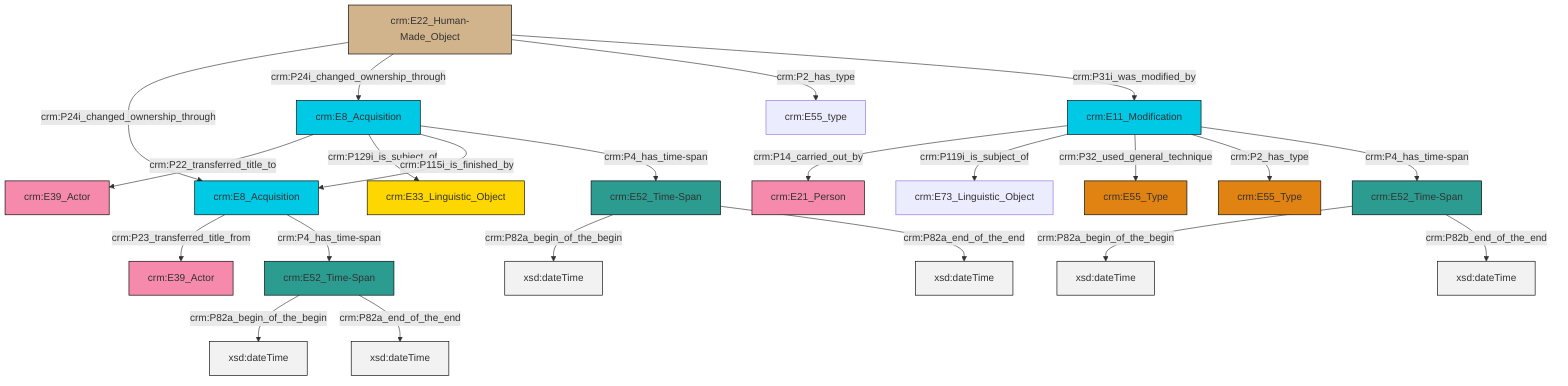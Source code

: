graph TD
classDef Literal fill:#f2f2f2,stroke:#000000;
classDef CRM_Entity fill:#FFFFFF,stroke:#000000;
classDef Temporal_Entity fill:#00C9E6, stroke:#000000;
classDef Type fill:#E18312, stroke:#000000;
classDef Time-Span fill:#2C9C91, stroke:#000000;
classDef Appellation fill:#FFEB7F, stroke:#000000;
classDef Place fill:#008836, stroke:#000000;
classDef Persistent_Item fill:#B266B2, stroke:#000000;
classDef Conceptual_Object fill:#FFD700, stroke:#000000;
classDef Physical_Thing fill:#D2B48C, stroke:#000000;
classDef Actor fill:#f58aad, stroke:#000000;
classDef PC_Classes fill:#4ce600, stroke:#000000;
classDef Multi fill:#cccccc,stroke:#000000;

0["crm:E22_Human-Made_Object"]:::Physical_Thing -->|crm:P24i_changed_ownership_through| 1["crm:E8_Acquisition"]:::Temporal_Entity
0["crm:E22_Human-Made_Object"]:::Physical_Thing -->|crm:P24i_changed_ownership_through| 4["crm:E8_Acquisition"]:::Temporal_Entity
5["crm:E52_Time-Span"]:::Time-Span -->|crm:P82a_begin_of_the_begin| 6[xsd:dateTime]:::Literal
10["crm:E11_Modification"]:::Temporal_Entity -->|crm:P14_carried_out_by| 11["crm:E21_Person"]:::Actor
1["crm:E8_Acquisition"]:::Temporal_Entity -->|crm:P23_transferred_title_from| 14["crm:E39_Actor"]:::Actor
4["crm:E8_Acquisition"]:::Temporal_Entity -->|crm:P22_transferred_title_to| 16["crm:E39_Actor"]:::Actor
4["crm:E8_Acquisition"]:::Temporal_Entity -->|crm:P129i_is_subject_of| 2["crm:E33_Linguistic_Object"]:::Conceptual_Object
1["crm:E8_Acquisition"]:::Temporal_Entity -->|crm:P4_has_time-span| 20["crm:E52_Time-Span"]:::Time-Span
10["crm:E11_Modification"]:::Temporal_Entity -->|crm:P119i_is_subject_of| 8["crm:E73_Linguistic_Object"]:::Default
10["crm:E11_Modification"]:::Temporal_Entity -->|crm:P32_used_general_technique| 18["crm:E55_Type"]:::Type
5["crm:E52_Time-Span"]:::Time-Span -->|crm:P82a_end_of_the_end| 22[xsd:dateTime]:::Literal
26["crm:E52_Time-Span"]:::Time-Span -->|crm:P82a_begin_of_the_begin| 27[xsd:dateTime]:::Literal
4["crm:E8_Acquisition"]:::Temporal_Entity -->|crm:P115i_is_finished_by| 1["crm:E8_Acquisition"]:::Temporal_Entity
20["crm:E52_Time-Span"]:::Time-Span -->|crm:P82a_begin_of_the_begin| 29[xsd:dateTime]:::Literal
0["crm:E22_Human-Made_Object"]:::Physical_Thing -->|crm:P2_has_type| 24["crm:E55_type"]:::Default
26["crm:E52_Time-Span"]:::Time-Span -->|crm:P82b_end_of_the_end| 33[xsd:dateTime]:::Literal
20["crm:E52_Time-Span"]:::Time-Span -->|crm:P82a_end_of_the_end| 34[xsd:dateTime]:::Literal
0["crm:E22_Human-Made_Object"]:::Physical_Thing -->|crm:P31i_was_modified_by| 10["crm:E11_Modification"]:::Temporal_Entity
4["crm:E8_Acquisition"]:::Temporal_Entity -->|crm:P4_has_time-span| 5["crm:E52_Time-Span"]:::Time-Span
10["crm:E11_Modification"]:::Temporal_Entity -->|crm:P2_has_type| 30["crm:E55_Type"]:::Type
10["crm:E11_Modification"]:::Temporal_Entity -->|crm:P4_has_time-span| 26["crm:E52_Time-Span"]:::Time-Span